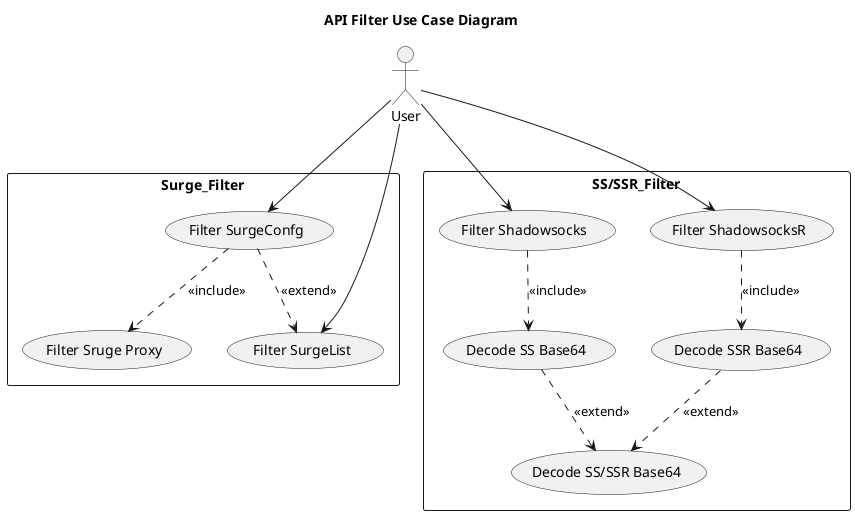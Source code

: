 @startuml API Filter Use Case Diagram
title API Filter Use Case Diagram

actor User

rectangle Surge_Filter{
    'Surge3
    User --> (Filter SurgeList)
    User --> (Filter SurgeConfg)
    (Filter SurgeConfg) ..> (Filter SurgeList): <<extend>>
    (Filter SurgeConfg) ..> (Filter Sruge Proxy): <<include>>
}

rectangle SS/SSR_Filter{
    'Shadowsocks
    User --> (Filter Shadowsocks)
    (Filter Shadowsocks) ..> (Decode SS Base64): <<include>>
    (Decode SS Base64) ..> (Decode SS/SSR Base64): <<extend>>

    'ShadowsocksR
    User --> (Filter ShadowsocksR)
    (Filter ShadowsocksR) ..> (Decode SSR Base64): <<include>>
    (Decode SSR Base64) ..> (Decode SS/SSR Base64): <<extend>>
}
@enduml